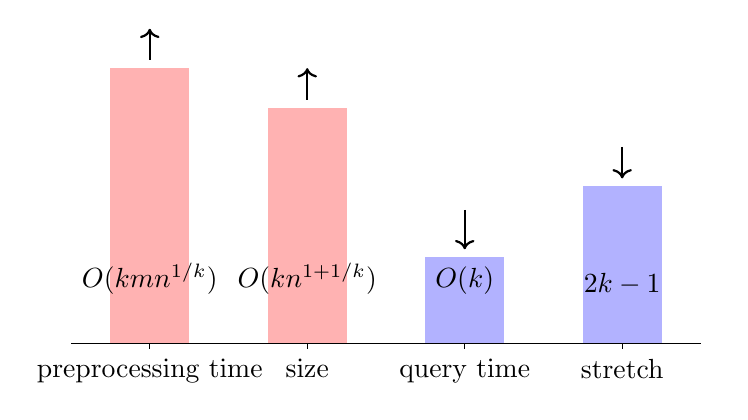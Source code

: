 \begin{tikzpicture}[scale=1]
    \draw[-] (0,0) -- (8,0) node[right] {};

    \foreach \x/\xtext in {1/preprocessing time, 3/size, 5/query time, 7/stretch}
        \draw[shift={(\x,0)}] (0pt,2pt) -- (0pt,-2pt) node[below] {\xtext};

    \draw[<-, thick] (1,4) -- (1,3.6);
    \fill[red!30] (0.5,0.01) rectangle (1.5,3.5);
    \draw (1,0.5) node[above] {$O(kmn^{1/k})$};
    
    \draw[<-, thick] (3,3.5) -- (3,3.1);
    \fill[red!30] (2.5,0.01) rectangle (3.5,3);
    \draw (3,0.5) node[above] {$O(kn^{1 + 1/k})$};
    
    \draw[->, thick] (5,1.7) -- (5,1.2);
    \fill[blue!30] (4.5,0.01) rectangle (5.5,1.1);
    \draw (5,0.5) node[above] {$O(k)$};
    
    \draw[->, thick] (7,2.5) -- (7,2.1);
    \fill[blue!30] (6.5,0.01) rectangle (7.5,2);
    \draw (7,0.5) node[above] {$2k - 1$};
\end{tikzpicture}
